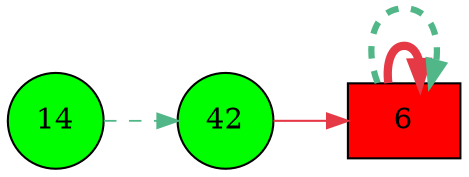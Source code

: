 digraph G{
rankdir=LR;
42 [style=filled, shape=circle, fillcolor="#00fe00", label="42"];
6 [style=filled, shape=box, fillcolor="#fe0000", label="6"];
14 [style=filled, shape=circle, fillcolor="#00fe00", label="14"];
6 -> 6 [color="#e63946",penwidth=4.00];
42 -> 6 [color="#e63946",penwidth=1.00];
14 -> 42 [color="#52b788",style=dashed,penwidth=0.89];
6 -> 6 [color="#52b788",style=dashed,penwidth=3.00];
}